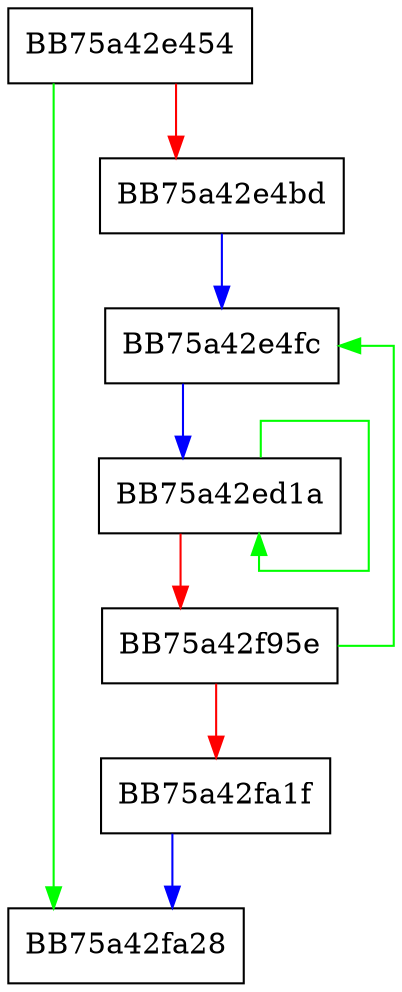 digraph SymCryptSha512AppendBlocks_ull {
  node [shape="box"];
  graph [splines=ortho];
  BB75a42e454 -> BB75a42fa28 [color="green"];
  BB75a42e454 -> BB75a42e4bd [color="red"];
  BB75a42e4bd -> BB75a42e4fc [color="blue"];
  BB75a42e4fc -> BB75a42ed1a [color="blue"];
  BB75a42ed1a -> BB75a42ed1a [color="green"];
  BB75a42ed1a -> BB75a42f95e [color="red"];
  BB75a42f95e -> BB75a42e4fc [color="green"];
  BB75a42f95e -> BB75a42fa1f [color="red"];
  BB75a42fa1f -> BB75a42fa28 [color="blue"];
}